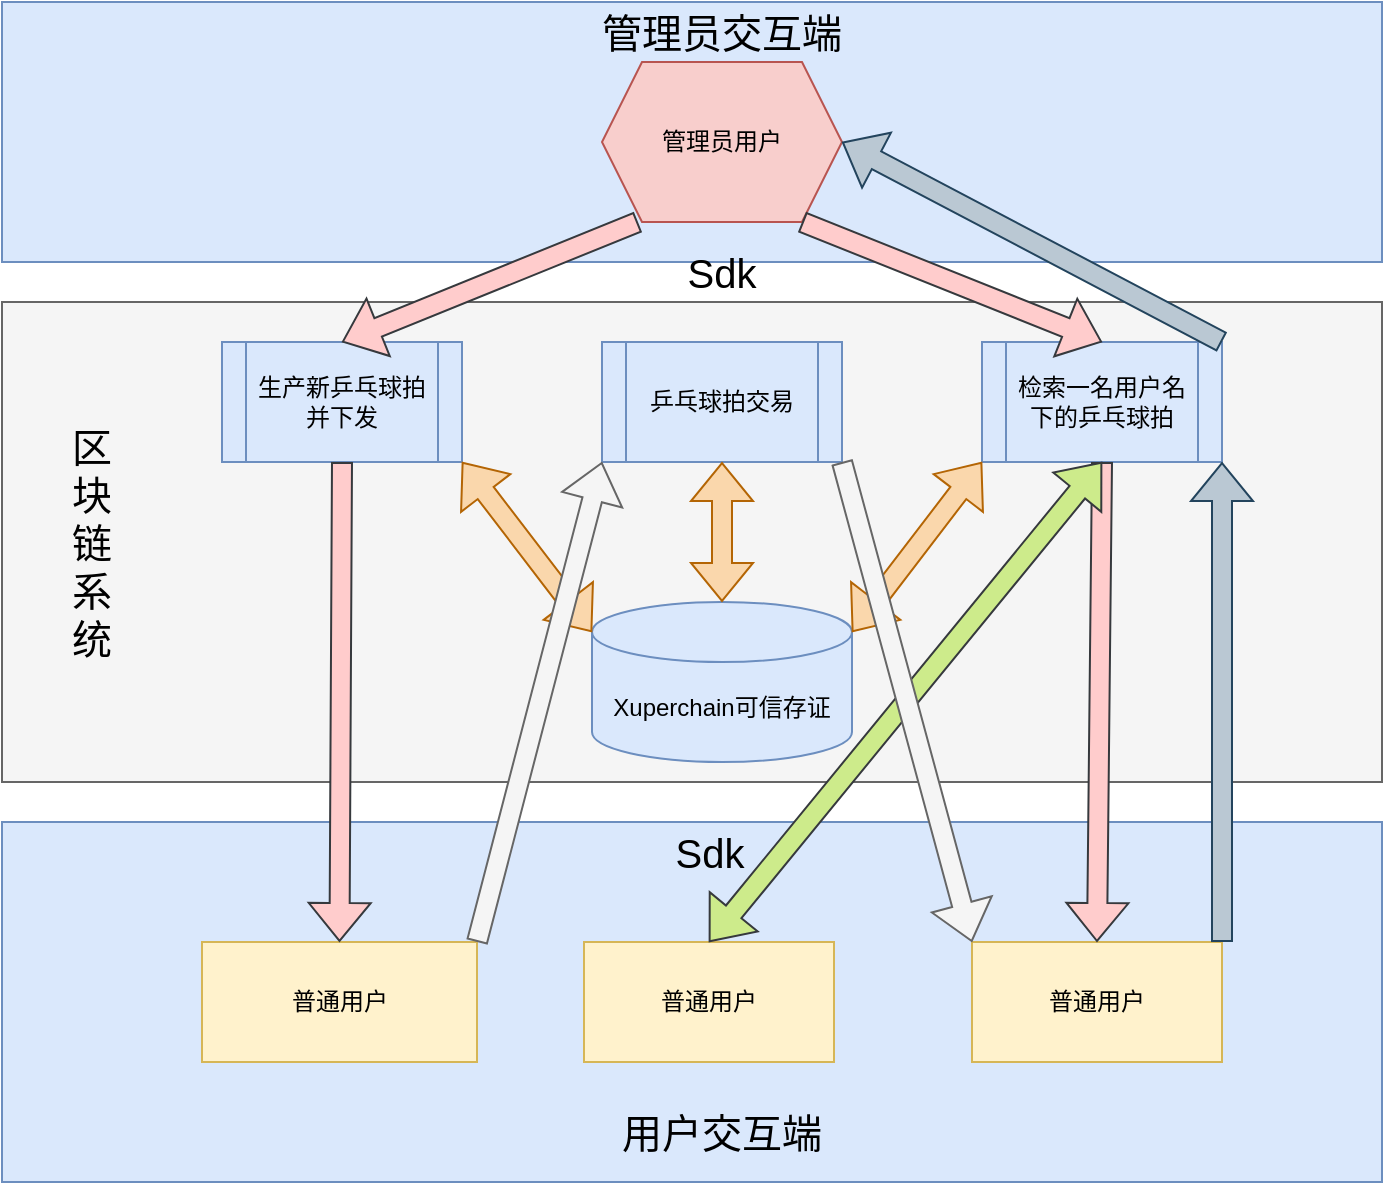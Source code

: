 <mxfile version="19.0.3" type="github">
  <diagram id="GS3gX23SFvsioIg-wLyx" name="Page-1">
    <mxGraphModel dx="946" dy="1703" grid="1" gridSize="10" guides="1" tooltips="1" connect="1" arrows="1" fold="1" page="1" pageScale="1" pageWidth="827" pageHeight="1169" math="0" shadow="0">
      <root>
        <mxCell id="0" />
        <mxCell id="1" parent="0" />
        <mxCell id="KsFFdxhD4KwVQ9CuXcKC-32" value="" style="rounded=0;whiteSpace=wrap;html=1;fillColor=#dae8fc;strokeColor=#6c8ebf;" vertex="1" parent="1">
          <mxGeometry x="60" y="-30" width="690" height="130" as="geometry" />
        </mxCell>
        <mxCell id="KsFFdxhD4KwVQ9CuXcKC-29" value="" style="rounded=0;whiteSpace=wrap;html=1;fontSize=20;fillColor=#f5f5f5;fontColor=#333333;strokeColor=#666666;" vertex="1" parent="1">
          <mxGeometry x="60" y="120" width="690" height="240" as="geometry" />
        </mxCell>
        <mxCell id="KsFFdxhD4KwVQ9CuXcKC-27" value="" style="rounded=0;whiteSpace=wrap;html=1;fillColor=#dae8fc;strokeColor=#6c8ebf;" vertex="1" parent="1">
          <mxGeometry x="60" y="380" width="690" height="180" as="geometry" />
        </mxCell>
        <mxCell id="KsFFdxhD4KwVQ9CuXcKC-1" value="普通用户" style="rounded=0;whiteSpace=wrap;html=1;fillColor=#fff2cc;strokeColor=#d6b656;" vertex="1" parent="1">
          <mxGeometry x="545" y="440" width="125" height="60" as="geometry" />
        </mxCell>
        <mxCell id="KsFFdxhD4KwVQ9CuXcKC-2" value="&lt;span style=&quot;&quot;&gt;Xuperchain可信存证&lt;/span&gt;" style="shape=cylinder3;whiteSpace=wrap;html=1;boundedLbl=1;backgroundOutline=1;size=15;fillColor=#dae8fc;strokeColor=#6c8ebf;" vertex="1" parent="1">
          <mxGeometry x="355" y="270" width="130" height="80" as="geometry" />
        </mxCell>
        <mxCell id="KsFFdxhD4KwVQ9CuXcKC-7" value="普通用户" style="rounded=0;whiteSpace=wrap;html=1;fillColor=#fff2cc;strokeColor=#d6b656;" vertex="1" parent="1">
          <mxGeometry x="160" y="440" width="137.5" height="60" as="geometry" />
        </mxCell>
        <mxCell id="KsFFdxhD4KwVQ9CuXcKC-8" value="乒乓球拍交易" style="shape=process;whiteSpace=wrap;html=1;backgroundOutline=1;fillColor=#dae8fc;strokeColor=#6c8ebf;" vertex="1" parent="1">
          <mxGeometry x="360" y="140" width="120" height="60" as="geometry" />
        </mxCell>
        <mxCell id="KsFFdxhD4KwVQ9CuXcKC-9" value="管理员用户" style="shape=hexagon;perimeter=hexagonPerimeter2;whiteSpace=wrap;html=1;fixedSize=1;fillColor=#f8cecc;strokeColor=#b85450;" vertex="1" parent="1">
          <mxGeometry x="360" width="120" height="80" as="geometry" />
        </mxCell>
        <mxCell id="KsFFdxhD4KwVQ9CuXcKC-10" value="普通用户" style="rounded=0;whiteSpace=wrap;html=1;fillColor=#fff2cc;strokeColor=#d6b656;" vertex="1" parent="1">
          <mxGeometry x="351" y="440" width="125" height="60" as="geometry" />
        </mxCell>
        <mxCell id="KsFFdxhD4KwVQ9CuXcKC-11" value="生产新乒乓球拍并下发" style="shape=process;whiteSpace=wrap;html=1;backgroundOutline=1;fillColor=#dae8fc;strokeColor=#6c8ebf;" vertex="1" parent="1">
          <mxGeometry x="170" y="140" width="120" height="60" as="geometry" />
        </mxCell>
        <mxCell id="KsFFdxhD4KwVQ9CuXcKC-12" value="检索一名用户名下的乒乓球拍" style="shape=process;whiteSpace=wrap;html=1;backgroundOutline=1;fillColor=#dae8fc;strokeColor=#6c8ebf;" vertex="1" parent="1">
          <mxGeometry x="550" y="140" width="120" height="60" as="geometry" />
        </mxCell>
        <mxCell id="KsFFdxhD4KwVQ9CuXcKC-13" value="" style="shape=flexArrow;endArrow=classic;startArrow=classic;html=1;rounded=0;entryX=1;entryY=1;entryDx=0;entryDy=0;exitX=0;exitY=0;exitDx=0;exitDy=15;exitPerimeter=0;fillColor=#fad7ac;strokeColor=#b46504;" edge="1" parent="1" source="KsFFdxhD4KwVQ9CuXcKC-2" target="KsFFdxhD4KwVQ9CuXcKC-11">
          <mxGeometry width="100" height="100" relative="1" as="geometry">
            <mxPoint x="220" y="310" as="sourcePoint" />
            <mxPoint x="230" y="260" as="targetPoint" />
          </mxGeometry>
        </mxCell>
        <mxCell id="KsFFdxhD4KwVQ9CuXcKC-14" value="" style="shape=flexArrow;endArrow=classic;startArrow=classic;html=1;rounded=0;exitX=0;exitY=1;exitDx=0;exitDy=0;fillColor=#fad7ac;strokeColor=#b46504;entryX=1;entryY=0;entryDx=0;entryDy=15;entryPerimeter=0;" edge="1" parent="1" source="KsFFdxhD4KwVQ9CuXcKC-12" target="KsFFdxhD4KwVQ9CuXcKC-2">
          <mxGeometry width="100" height="100" relative="1" as="geometry">
            <mxPoint x="620" y="305" as="sourcePoint" />
            <mxPoint x="510" y="280" as="targetPoint" />
          </mxGeometry>
        </mxCell>
        <mxCell id="KsFFdxhD4KwVQ9CuXcKC-15" value="" style="shape=flexArrow;endArrow=classic;startArrow=classic;html=1;rounded=0;entryX=0.5;entryY=1;entryDx=0;entryDy=0;fillColor=#fad7ac;strokeColor=#b46504;" edge="1" parent="1" source="KsFFdxhD4KwVQ9CuXcKC-2" target="KsFFdxhD4KwVQ9CuXcKC-8">
          <mxGeometry width="100" height="100" relative="1" as="geometry">
            <mxPoint x="430" y="240" as="sourcePoint" />
            <mxPoint x="300" y="185" as="targetPoint" />
          </mxGeometry>
        </mxCell>
        <mxCell id="KsFFdxhD4KwVQ9CuXcKC-17" value="" style="shape=flexArrow;endArrow=classic;html=1;rounded=0;fillColor=#ffcccc;strokeColor=#36393d;exitX=0.15;exitY=1;exitDx=0;exitDy=0;entryX=0.5;entryY=0;entryDx=0;entryDy=0;exitPerimeter=0;" edge="1" parent="1" source="KsFFdxhD4KwVQ9CuXcKC-9" target="KsFFdxhD4KwVQ9CuXcKC-11">
          <mxGeometry width="50" height="50" relative="1" as="geometry">
            <mxPoint x="250" y="120" as="sourcePoint" />
            <mxPoint x="110" y="140" as="targetPoint" />
          </mxGeometry>
        </mxCell>
        <mxCell id="KsFFdxhD4KwVQ9CuXcKC-18" value="" style="shape=flexArrow;endArrow=classic;html=1;rounded=0;fillColor=#ffcccc;strokeColor=#36393d;exitX=0.5;exitY=1;exitDx=0;exitDy=0;entryX=0.5;entryY=0;entryDx=0;entryDy=0;" edge="1" parent="1" source="KsFFdxhD4KwVQ9CuXcKC-11" target="KsFFdxhD4KwVQ9CuXcKC-7">
          <mxGeometry width="50" height="50" relative="1" as="geometry">
            <mxPoint x="170" y="170" as="sourcePoint" />
            <mxPoint x="40" y="270" as="targetPoint" />
          </mxGeometry>
        </mxCell>
        <mxCell id="KsFFdxhD4KwVQ9CuXcKC-19" value="" style="shape=flexArrow;endArrow=classic;html=1;rounded=0;fillColor=#ffcccc;strokeColor=#36393d;entryX=0.5;entryY=0;entryDx=0;entryDy=0;" edge="1" parent="1" target="KsFFdxhD4KwVQ9CuXcKC-12">
          <mxGeometry width="50" height="50" relative="1" as="geometry">
            <mxPoint x="460" y="80" as="sourcePoint" />
            <mxPoint x="350" y="140" as="targetPoint" />
            <Array as="points" />
          </mxGeometry>
        </mxCell>
        <mxCell id="KsFFdxhD4KwVQ9CuXcKC-20" value="" style="shape=flexArrow;endArrow=classic;html=1;rounded=0;fillColor=#ffcccc;strokeColor=#36393d;exitX=0;exitY=0.5;exitDx=0;exitDy=0;entryX=0.5;entryY=0;entryDx=0;entryDy=0;" edge="1" parent="1" target="KsFFdxhD4KwVQ9CuXcKC-1">
          <mxGeometry width="50" height="50" relative="1" as="geometry">
            <mxPoint x="610" y="200" as="sourcePoint" />
            <mxPoint x="480" y="300" as="targetPoint" />
          </mxGeometry>
        </mxCell>
        <mxCell id="KsFFdxhD4KwVQ9CuXcKC-21" value="" style="shape=flexArrow;endArrow=classic;html=1;rounded=0;fillColor=#bac8d3;strokeColor=#23445d;exitX=1;exitY=0;exitDx=0;exitDy=0;entryX=1;entryY=1;entryDx=0;entryDy=0;" edge="1" parent="1" source="KsFFdxhD4KwVQ9CuXcKC-1" target="KsFFdxhD4KwVQ9CuXcKC-12">
          <mxGeometry width="50" height="50" relative="1" as="geometry">
            <mxPoint x="790" y="300" as="sourcePoint" />
            <mxPoint x="660" y="400" as="targetPoint" />
          </mxGeometry>
        </mxCell>
        <mxCell id="KsFFdxhD4KwVQ9CuXcKC-22" value="" style="shape=flexArrow;endArrow=classic;html=1;rounded=0;fillColor=#bac8d3;strokeColor=#23445d;exitX=1;exitY=0;exitDx=0;exitDy=0;entryX=1;entryY=0.5;entryDx=0;entryDy=0;" edge="1" parent="1" source="KsFFdxhD4KwVQ9CuXcKC-12" target="KsFFdxhD4KwVQ9CuXcKC-9">
          <mxGeometry width="50" height="50" relative="1" as="geometry">
            <mxPoint x="695" y="270" as="sourcePoint" />
            <mxPoint x="680" y="30" as="targetPoint" />
          </mxGeometry>
        </mxCell>
        <mxCell id="KsFFdxhD4KwVQ9CuXcKC-23" value="" style="shape=flexArrow;endArrow=classic;startArrow=classic;html=1;rounded=0;entryX=0.5;entryY=1;entryDx=0;entryDy=0;exitX=0.5;exitY=0;exitDx=0;exitDy=0;fillColor=#cdeb8b;strokeColor=#36393d;" edge="1" parent="1" source="KsFFdxhD4KwVQ9CuXcKC-10" target="KsFFdxhD4KwVQ9CuXcKC-12">
          <mxGeometry width="100" height="100" relative="1" as="geometry">
            <mxPoint x="480" y="440" as="sourcePoint" />
            <mxPoint x="580" y="340" as="targetPoint" />
          </mxGeometry>
        </mxCell>
        <mxCell id="KsFFdxhD4KwVQ9CuXcKC-24" value="" style="shape=flexArrow;endArrow=classic;html=1;rounded=0;entryX=0;entryY=1;entryDx=0;entryDy=0;fillColor=#f5f5f5;strokeColor=#666666;exitX=1;exitY=0;exitDx=0;exitDy=0;" edge="1" parent="1" source="KsFFdxhD4KwVQ9CuXcKC-7" target="KsFFdxhD4KwVQ9CuXcKC-8">
          <mxGeometry width="50" height="50" relative="1" as="geometry">
            <mxPoint x="240" y="440" as="sourcePoint" />
            <mxPoint x="290" y="390" as="targetPoint" />
          </mxGeometry>
        </mxCell>
        <mxCell id="KsFFdxhD4KwVQ9CuXcKC-25" value="" style="shape=flexArrow;endArrow=classic;html=1;rounded=0;entryX=0;entryY=0;entryDx=0;entryDy=0;fillColor=#f5f5f5;strokeColor=#666666;exitX=1;exitY=1;exitDx=0;exitDy=0;" edge="1" parent="1" source="KsFFdxhD4KwVQ9CuXcKC-8" target="KsFFdxhD4KwVQ9CuXcKC-1">
          <mxGeometry width="50" height="50" relative="1" as="geometry">
            <mxPoint x="476" y="250" as="sourcePoint" />
            <mxPoint x="596" y="10" as="targetPoint" />
          </mxGeometry>
        </mxCell>
        <mxCell id="KsFFdxhD4KwVQ9CuXcKC-28" value="&lt;font style=&quot;font-size: 20px;&quot;&gt;用户交互端&lt;/font&gt;" style="text;html=1;strokeColor=none;fillColor=none;align=center;verticalAlign=middle;whiteSpace=wrap;rounded=0;" vertex="1" parent="1">
          <mxGeometry x="316" y="520" width="208" height="30" as="geometry" />
        </mxCell>
        <mxCell id="KsFFdxhD4KwVQ9CuXcKC-30" value="区块链系统" style="text;html=1;strokeColor=none;fillColor=none;align=center;verticalAlign=middle;whiteSpace=wrap;rounded=0;fontSize=20;" vertex="1" parent="1">
          <mxGeometry x="90" y="225" width="30" height="30" as="geometry" />
        </mxCell>
        <mxCell id="KsFFdxhD4KwVQ9CuXcKC-31" value="&lt;span style=&quot;font-size: 20px;&quot;&gt;Sdk&lt;/span&gt;" style="text;html=1;strokeColor=none;fillColor=none;align=center;verticalAlign=middle;whiteSpace=wrap;rounded=0;" vertex="1" parent="1">
          <mxGeometry x="310" y="380" width="208" height="30" as="geometry" />
        </mxCell>
        <mxCell id="KsFFdxhD4KwVQ9CuXcKC-33" value="&lt;span style=&quot;font-size: 20px;&quot;&gt;Sdk&lt;/span&gt;" style="text;html=1;strokeColor=none;fillColor=none;align=center;verticalAlign=middle;whiteSpace=wrap;rounded=0;" vertex="1" parent="1">
          <mxGeometry x="316" y="90" width="208" height="30" as="geometry" />
        </mxCell>
        <mxCell id="KsFFdxhD4KwVQ9CuXcKC-34" value="&lt;font style=&quot;font-size: 20px;&quot;&gt;管理员交互端&lt;/font&gt;" style="text;html=1;strokeColor=none;fillColor=none;align=center;verticalAlign=middle;whiteSpace=wrap;rounded=0;" vertex="1" parent="1">
          <mxGeometry x="316" y="-30" width="208" height="30" as="geometry" />
        </mxCell>
      </root>
    </mxGraphModel>
  </diagram>
</mxfile>
